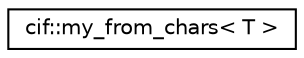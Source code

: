 digraph "Graphical Class Hierarchy"
{
  edge [fontname="Helvetica",fontsize="10",labelfontname="Helvetica",labelfontsize="10"];
  node [fontname="Helvetica",fontsize="10",shape=record];
  rankdir="LR";
  Node0 [label="cif::my_from_chars\< T \>",height=0.2,width=0.4,color="black", fillcolor="white", style="filled",URL="$structcif_1_1my__from__chars.html"];
}
